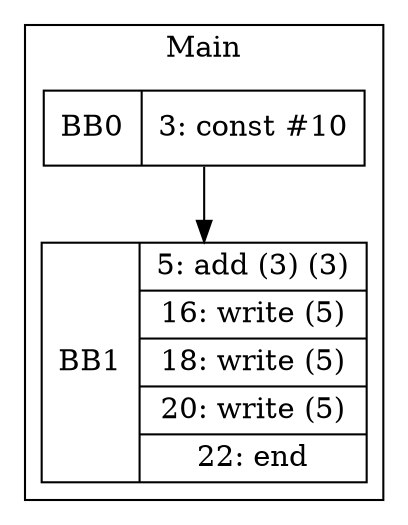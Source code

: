 digraph G {
node [shape=record];
subgraph cluster_main{
label = "Main";
BB0 [shape=record, label="<b>BB0|{3: const #10}"];
BB1 [shape=record, label="<b>BB1|{5: add (3) (3)|16: write (5)|18: write (5)|20: write (5)|22: end}"];
}
BB0:s -> BB1:n ;
}
